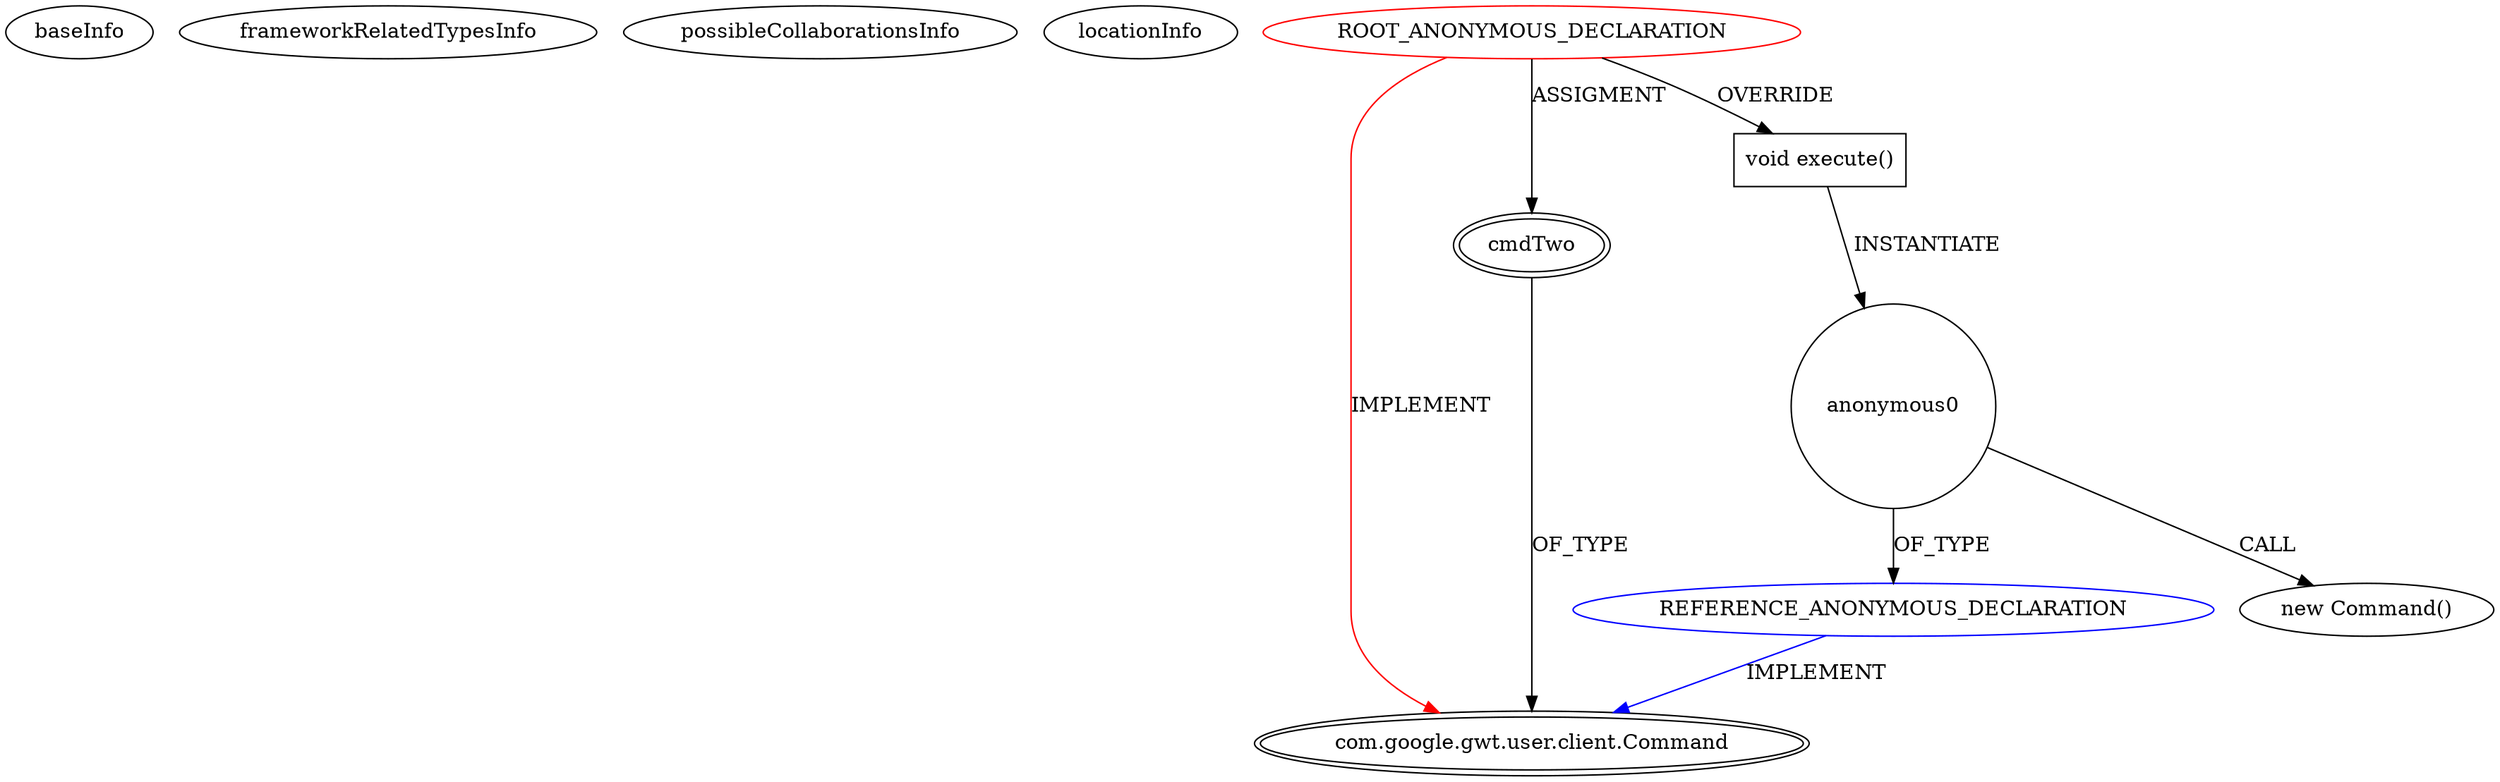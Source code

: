 digraph {
baseInfo[graphId=4159,category="extension_graph",isAnonymous=true,possibleRelation=true]
frameworkRelatedTypesInfo[0="com.google.gwt.user.client.Command"]
possibleCollaborationsInfo[0="4159~OVERRIDING_METHOD_DECLARATION-INSTANTIATION-~com.google.gwt.user.client.Command ~com.google.gwt.user.client.Command ~true~true"]
locationInfo[projectName="nextinterfaces-next",filePath="/nextinterfaces-next/next-master/src/next/i/controller/XController.java",contextSignature="void swapTo_(next.i.controller.XController,com.google.gwt.user.client.Command)",graphId="4159"]
0[label="ROOT_ANONYMOUS_DECLARATION",vertexType="ROOT_ANONYMOUS_DECLARATION",isFrameworkType=false,color=red]
1[label="com.google.gwt.user.client.Command",vertexType="FRAMEWORK_INTERFACE_TYPE",isFrameworkType=true,peripheries=2]
2[label="cmdTwo",vertexType="OUTSIDE_VARIABLE_EXPRESION",isFrameworkType=true,peripheries=2]
4[label="void execute()",vertexType="OVERRIDING_METHOD_DECLARATION",isFrameworkType=false,shape=box]
6[label="anonymous0",vertexType="VARIABLE_EXPRESION",isFrameworkType=false,shape=circle]
7[label="REFERENCE_ANONYMOUS_DECLARATION",vertexType="REFERENCE_ANONYMOUS_DECLARATION",isFrameworkType=false,color=blue]
5[label="new Command()",vertexType="CONSTRUCTOR_CALL",isFrameworkType=false]
0->1[label="IMPLEMENT",color=red]
0->2[label="ASSIGMENT"]
2->1[label="OF_TYPE"]
0->4[label="OVERRIDE"]
4->6[label="INSTANTIATE"]
7->1[label="IMPLEMENT",color=blue]
6->7[label="OF_TYPE"]
6->5[label="CALL"]
}
